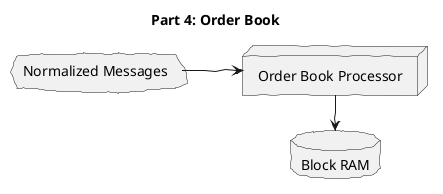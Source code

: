 @startuml Part 4: Order Book

title Part 4: Order Book

skinparam handwritten true
left to right direction

skinparam cloud {
    handwritten false
}

cloud "Normalized Messages" as Normalized
node "Order Book Processor" as OrderBook
database "Block RAM" as Memory

Normalized --> OrderBook
OrderBook -> Memory

@enduml